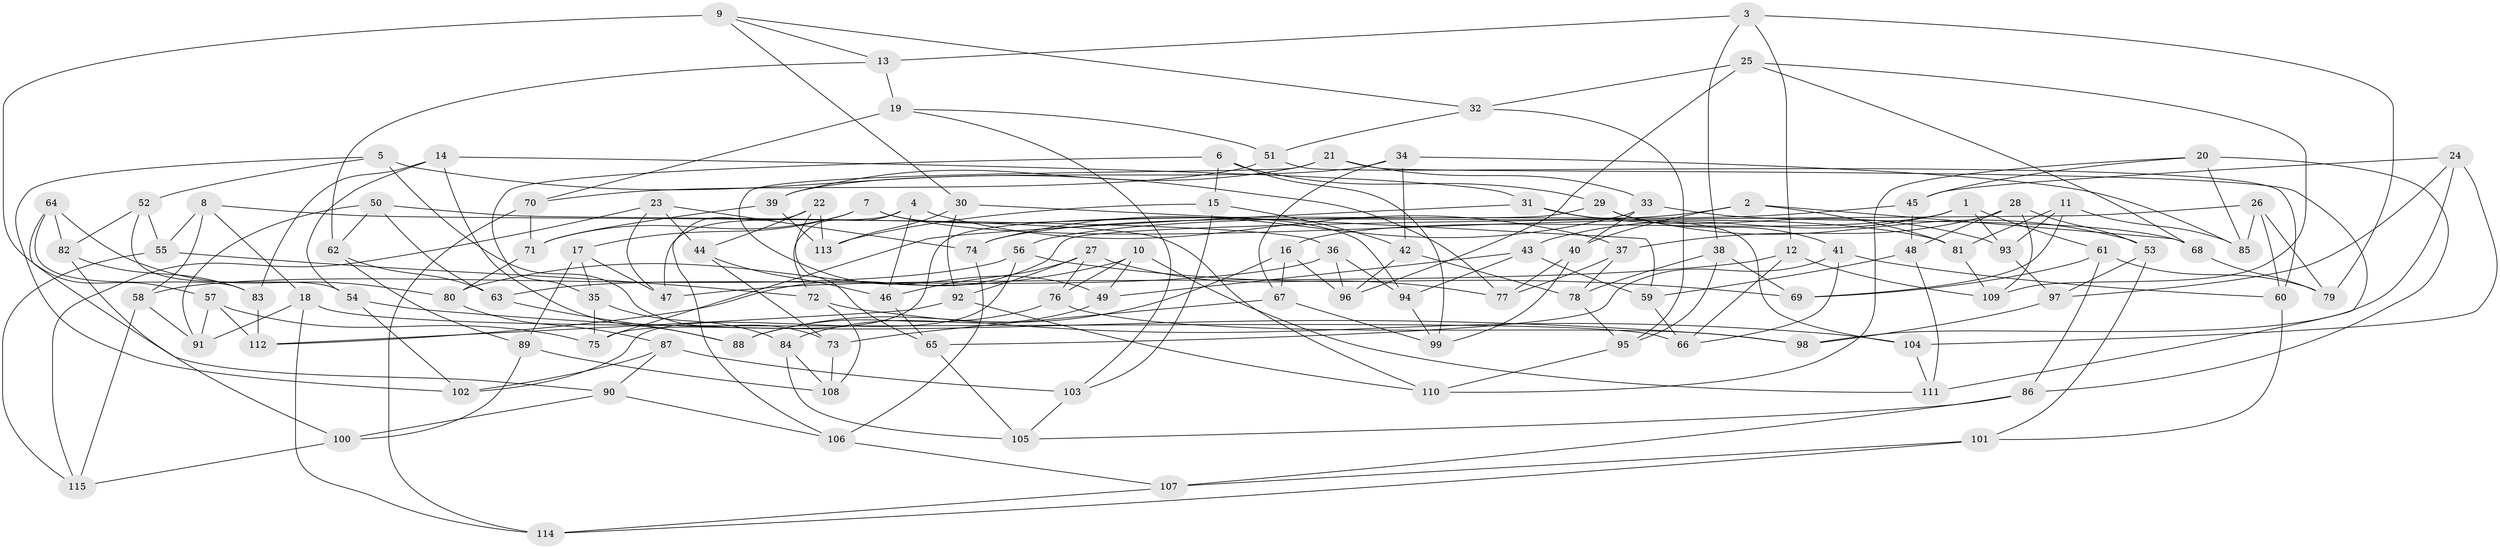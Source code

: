 // coarse degree distribution, {5: 0.2391304347826087, 6: 0.3695652173913043, 4: 0.08695652173913043, 10: 0.021739130434782608, 7: 0.06521739130434782, 3: 0.06521739130434782, 8: 0.13043478260869565, 9: 0.021739130434782608}
// Generated by graph-tools (version 1.1) at 2025/38/03/04/25 23:38:20]
// undirected, 115 vertices, 230 edges
graph export_dot {
  node [color=gray90,style=filled];
  1;
  2;
  3;
  4;
  5;
  6;
  7;
  8;
  9;
  10;
  11;
  12;
  13;
  14;
  15;
  16;
  17;
  18;
  19;
  20;
  21;
  22;
  23;
  24;
  25;
  26;
  27;
  28;
  29;
  30;
  31;
  32;
  33;
  34;
  35;
  36;
  37;
  38;
  39;
  40;
  41;
  42;
  43;
  44;
  45;
  46;
  47;
  48;
  49;
  50;
  51;
  52;
  53;
  54;
  55;
  56;
  57;
  58;
  59;
  60;
  61;
  62;
  63;
  64;
  65;
  66;
  67;
  68;
  69;
  70;
  71;
  72;
  73;
  74;
  75;
  76;
  77;
  78;
  79;
  80;
  81;
  82;
  83;
  84;
  85;
  86;
  87;
  88;
  89;
  90;
  91;
  92;
  93;
  94;
  95;
  96;
  97;
  98;
  99;
  100;
  101;
  102;
  103;
  104;
  105;
  106;
  107;
  108;
  109;
  110;
  111;
  112;
  113;
  114;
  115;
  1 -- 61;
  1 -- 93;
  1 -- 16;
  1 -- 43;
  2 -- 68;
  2 -- 40;
  2 -- 81;
  2 -- 74;
  3 -- 79;
  3 -- 12;
  3 -- 13;
  3 -- 38;
  4 -- 47;
  4 -- 72;
  4 -- 37;
  4 -- 46;
  5 -- 73;
  5 -- 77;
  5 -- 102;
  5 -- 52;
  6 -- 29;
  6 -- 35;
  6 -- 99;
  6 -- 15;
  7 -- 71;
  7 -- 17;
  7 -- 94;
  7 -- 81;
  8 -- 36;
  8 -- 55;
  8 -- 18;
  8 -- 58;
  9 -- 30;
  9 -- 57;
  9 -- 32;
  9 -- 13;
  10 -- 49;
  10 -- 76;
  10 -- 80;
  10 -- 111;
  11 -- 69;
  11 -- 81;
  11 -- 93;
  11 -- 85;
  12 -- 109;
  12 -- 66;
  12 -- 47;
  13 -- 19;
  13 -- 62;
  14 -- 31;
  14 -- 54;
  14 -- 83;
  14 -- 88;
  15 -- 113;
  15 -- 103;
  15 -- 42;
  16 -- 67;
  16 -- 88;
  16 -- 96;
  17 -- 47;
  17 -- 35;
  17 -- 89;
  18 -- 114;
  18 -- 91;
  18 -- 66;
  19 -- 103;
  19 -- 70;
  19 -- 51;
  20 -- 110;
  20 -- 85;
  20 -- 86;
  20 -- 45;
  21 -- 49;
  21 -- 33;
  21 -- 39;
  21 -- 111;
  22 -- 44;
  22 -- 113;
  22 -- 106;
  22 -- 65;
  23 -- 47;
  23 -- 74;
  23 -- 115;
  23 -- 44;
  24 -- 98;
  24 -- 97;
  24 -- 45;
  24 -- 104;
  25 -- 32;
  25 -- 96;
  25 -- 109;
  25 -- 68;
  26 -- 85;
  26 -- 60;
  26 -- 79;
  26 -- 112;
  27 -- 77;
  27 -- 92;
  27 -- 76;
  27 -- 46;
  28 -- 109;
  28 -- 53;
  28 -- 48;
  28 -- 37;
  29 -- 75;
  29 -- 53;
  29 -- 41;
  30 -- 113;
  30 -- 59;
  30 -- 92;
  31 -- 75;
  31 -- 104;
  31 -- 93;
  32 -- 51;
  32 -- 95;
  33 -- 74;
  33 -- 40;
  33 -- 68;
  34 -- 39;
  34 -- 67;
  34 -- 42;
  34 -- 85;
  35 -- 84;
  35 -- 75;
  36 -- 94;
  36 -- 96;
  36 -- 63;
  37 -- 78;
  37 -- 77;
  38 -- 95;
  38 -- 69;
  38 -- 78;
  39 -- 71;
  39 -- 113;
  40 -- 77;
  40 -- 99;
  41 -- 65;
  41 -- 66;
  41 -- 60;
  42 -- 78;
  42 -- 96;
  43 -- 49;
  43 -- 59;
  43 -- 94;
  44 -- 46;
  44 -- 73;
  45 -- 56;
  45 -- 48;
  46 -- 65;
  48 -- 111;
  48 -- 59;
  49 -- 84;
  50 -- 91;
  50 -- 110;
  50 -- 63;
  50 -- 62;
  51 -- 70;
  51 -- 60;
  52 -- 55;
  52 -- 82;
  52 -- 54;
  53 -- 101;
  53 -- 97;
  54 -- 102;
  54 -- 98;
  55 -- 115;
  55 -- 72;
  56 -- 58;
  56 -- 102;
  56 -- 69;
  57 -- 75;
  57 -- 112;
  57 -- 91;
  58 -- 115;
  58 -- 91;
  59 -- 66;
  60 -- 101;
  61 -- 79;
  61 -- 69;
  61 -- 86;
  62 -- 89;
  62 -- 63;
  63 -- 88;
  64 -- 80;
  64 -- 83;
  64 -- 82;
  64 -- 90;
  65 -- 105;
  67 -- 73;
  67 -- 99;
  68 -- 79;
  70 -- 71;
  70 -- 114;
  71 -- 80;
  72 -- 104;
  72 -- 108;
  73 -- 108;
  74 -- 106;
  76 -- 88;
  76 -- 98;
  78 -- 95;
  80 -- 87;
  81 -- 109;
  82 -- 83;
  82 -- 100;
  83 -- 112;
  84 -- 105;
  84 -- 108;
  86 -- 107;
  86 -- 105;
  87 -- 103;
  87 -- 102;
  87 -- 90;
  89 -- 108;
  89 -- 100;
  90 -- 100;
  90 -- 106;
  92 -- 112;
  92 -- 110;
  93 -- 97;
  94 -- 99;
  95 -- 110;
  97 -- 98;
  100 -- 115;
  101 -- 107;
  101 -- 114;
  103 -- 105;
  104 -- 111;
  106 -- 107;
  107 -- 114;
}
